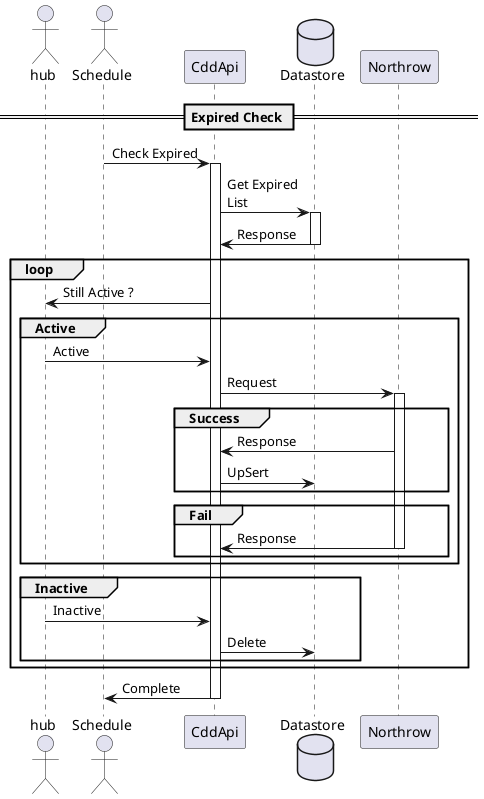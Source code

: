 @startuml CDD-ServiceProcess

' left to right direction
hide empty description

actor hub
actor Schedule
participant  CddApi
database Datastore

== Expired Check ==

Schedule -> CddApi : Check Expired
activate CddApi
CddApi -> Datastore : Get Expired\nList
activate Datastore

CddApi <- Datastore : Response
deactivate Datastore
loop
    CddApi -> hub: Still Active ?

    group Active
        CddApi <- hub: Active
        CddApi -> Northrow : Request
        activate Northrow
        group Success
            CddApi <- Northrow : Response

            CddApi -> Datastore : UpSert
        end
        group Fail
            CddApi <- Northrow : Response
            deactivate Northrow
        end

    end
    group Inactive
        CddApi <- hub: Inactive
        CddApi -> Datastore : Delete
    end
end

Schedule <- CddApi : Complete
deactivate CddApi

@enduml